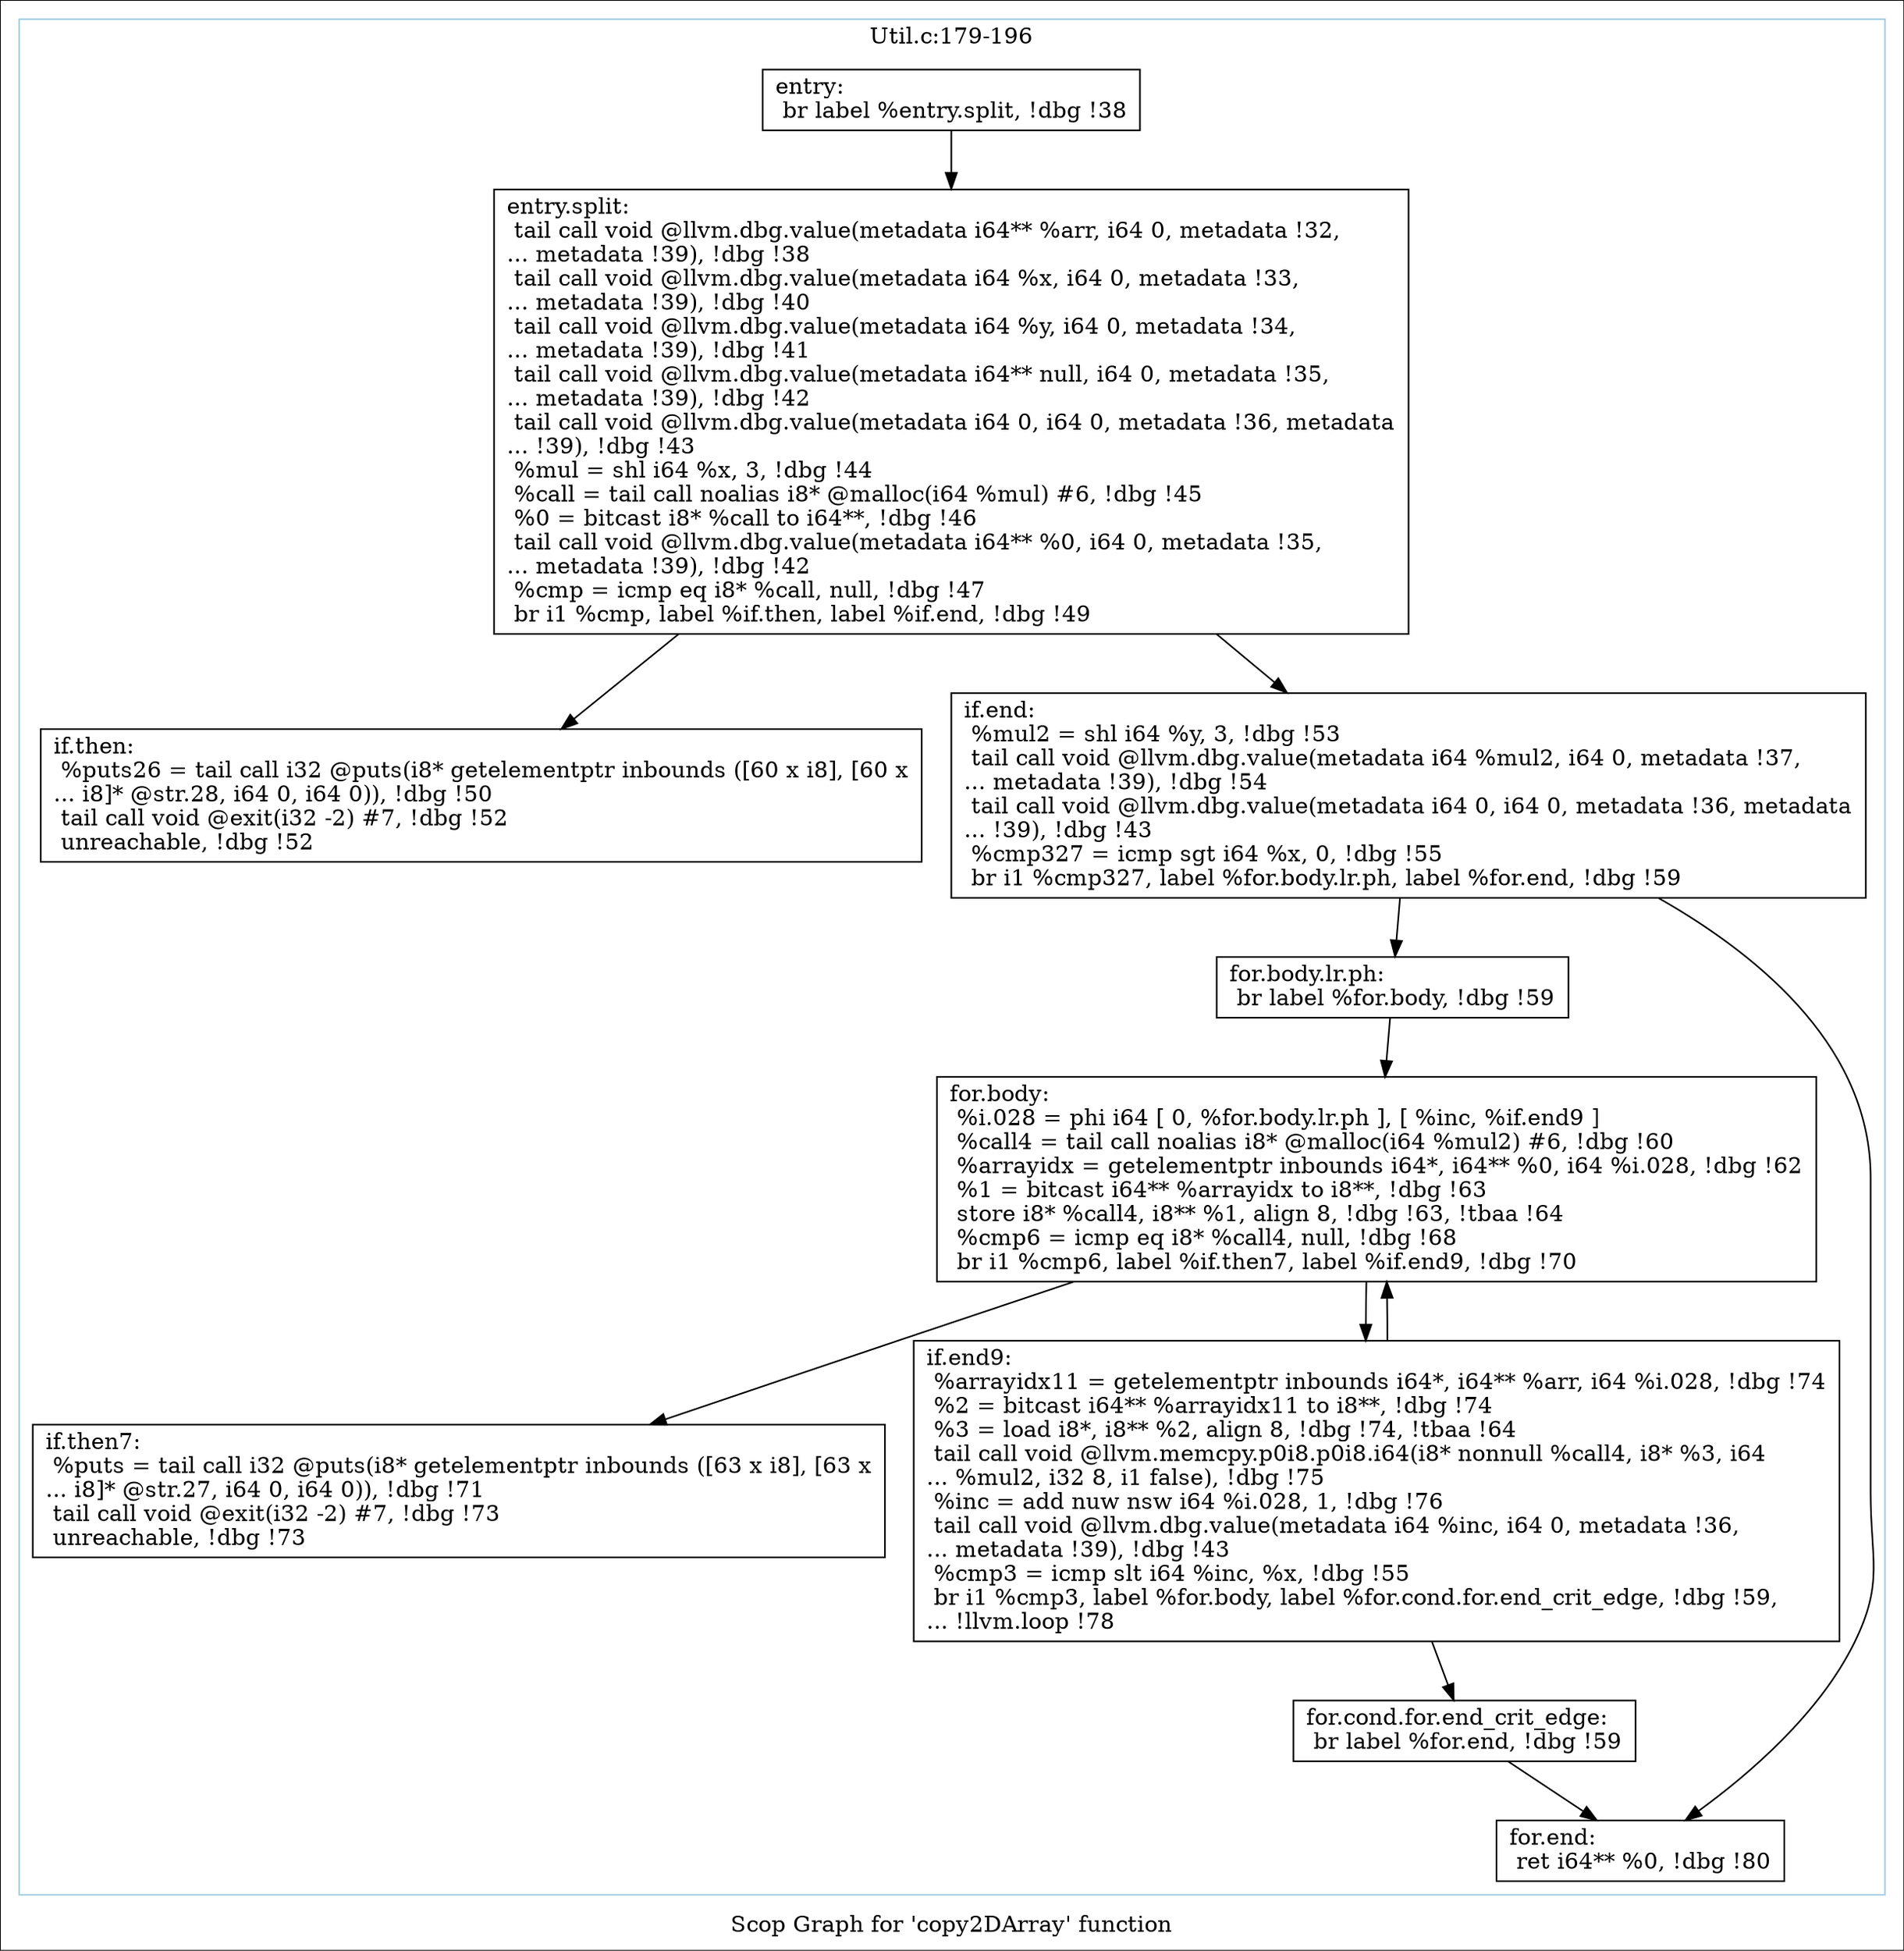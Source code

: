 digraph "Scop Graph for 'copy2DArray' function" {
	label="Scop Graph for 'copy2DArray' function";

	Node0xb1dff40 [shape=record,label="{entry:\l  br label %entry.split, !dbg !38\l}"];
	Node0xb1dff40 -> Node0xb1f0240;
	Node0xb1f0240 [shape=record,label="{entry.split:                                      \l  tail call void @llvm.dbg.value(metadata i64** %arr, i64 0, metadata !32,\l... metadata !39), !dbg !38\l  tail call void @llvm.dbg.value(metadata i64 %x, i64 0, metadata !33,\l... metadata !39), !dbg !40\l  tail call void @llvm.dbg.value(metadata i64 %y, i64 0, metadata !34,\l... metadata !39), !dbg !41\l  tail call void @llvm.dbg.value(metadata i64** null, i64 0, metadata !35,\l... metadata !39), !dbg !42\l  tail call void @llvm.dbg.value(metadata i64 0, i64 0, metadata !36, metadata\l... !39), !dbg !43\l  %mul = shl i64 %x, 3, !dbg !44\l  %call = tail call noalias i8* @malloc(i64 %mul) #6, !dbg !45\l  %0 = bitcast i8* %call to i64**, !dbg !46\l  tail call void @llvm.dbg.value(metadata i64** %0, i64 0, metadata !35,\l... metadata !39), !dbg !42\l  %cmp = icmp eq i8* %call, null, !dbg !47\l  br i1 %cmp, label %if.then, label %if.end, !dbg !49\l}"];
	Node0xb1f0240 -> Node0xb1edd20;
	Node0xb1f0240 -> Node0xb1ff750;
	Node0xb1edd20 [shape=record,label="{if.then:                                          \l  %puts26 = tail call i32 @puts(i8* getelementptr inbounds ([60 x i8], [60 x\l... i8]* @str.28, i64 0, i64 0)), !dbg !50\l  tail call void @exit(i32 -2) #7, !dbg !52\l  unreachable, !dbg !52\l}"];
	Node0xb1ff750 [shape=record,label="{if.end:                                           \l  %mul2 = shl i64 %y, 3, !dbg !53\l  tail call void @llvm.dbg.value(metadata i64 %mul2, i64 0, metadata !37,\l... metadata !39), !dbg !54\l  tail call void @llvm.dbg.value(metadata i64 0, i64 0, metadata !36, metadata\l... !39), !dbg !43\l  %cmp327 = icmp sgt i64 %x, 0, !dbg !55\l  br i1 %cmp327, label %for.body.lr.ph, label %for.end, !dbg !59\l}"];
	Node0xb1ff750 -> Node0xb21f390;
	Node0xb1ff750 -> Node0xb1e26c0;
	Node0xb21f390 [shape=record,label="{for.body.lr.ph:                                   \l  br label %for.body, !dbg !59\l}"];
	Node0xb21f390 -> Node0xb1dbbe0;
	Node0xb1dbbe0 [shape=record,label="{for.body:                                         \l  %i.028 = phi i64 [ 0, %for.body.lr.ph ], [ %inc, %if.end9 ]\l  %call4 = tail call noalias i8* @malloc(i64 %mul2) #6, !dbg !60\l  %arrayidx = getelementptr inbounds i64*, i64** %0, i64 %i.028, !dbg !62\l  %1 = bitcast i64** %arrayidx to i8**, !dbg !63\l  store i8* %call4, i8** %1, align 8, !dbg !63, !tbaa !64\l  %cmp6 = icmp eq i8* %call4, null, !dbg !68\l  br i1 %cmp6, label %if.then7, label %if.end9, !dbg !70\l}"];
	Node0xb1dbbe0 -> Node0xb1dbd50;
	Node0xb1dbbe0 -> Node0xb1f9a60;
	Node0xb1dbd50 [shape=record,label="{if.then7:                                         \l  %puts = tail call i32 @puts(i8* getelementptr inbounds ([63 x i8], [63 x\l... i8]* @str.27, i64 0, i64 0)), !dbg !71\l  tail call void @exit(i32 -2) #7, !dbg !73\l  unreachable, !dbg !73\l}"];
	Node0xb1f9a60 [shape=record,label="{if.end9:                                          \l  %arrayidx11 = getelementptr inbounds i64*, i64** %arr, i64 %i.028, !dbg !74\l  %2 = bitcast i64** %arrayidx11 to i8**, !dbg !74\l  %3 = load i8*, i8** %2, align 8, !dbg !74, !tbaa !64\l  tail call void @llvm.memcpy.p0i8.p0i8.i64(i8* nonnull %call4, i8* %3, i64\l... %mul2, i32 8, i1 false), !dbg !75\l  %inc = add nuw nsw i64 %i.028, 1, !dbg !76\l  tail call void @llvm.dbg.value(metadata i64 %inc, i64 0, metadata !36,\l... metadata !39), !dbg !43\l  %cmp3 = icmp slt i64 %inc, %x, !dbg !55\l  br i1 %cmp3, label %for.body, label %for.cond.for.end_crit_edge, !dbg !59,\l... !llvm.loop !78\l}"];
	Node0xb1f9a60 -> Node0xb1dbbe0;
	Node0xb1f9a60 -> Node0xb2b6590;
	Node0xb2b6590 [shape=record,label="{for.cond.for.end_crit_edge:                       \l  br label %for.end, !dbg !59\l}"];
	Node0xb2b6590 -> Node0xb1e26c0;
	Node0xb1e26c0 [shape=record,label="{for.end:                                          \l  ret i64** %0, !dbg !80\l}"];
	colorscheme = "paired12"
        subgraph cluster_0xb224600 {
          label = "Util.c:179-196
";
          style = solid;
          color = 1
          Node0xb1dff40;
          Node0xb1f0240;
          Node0xb1edd20;
          Node0xb1ff750;
          Node0xb21f390;
          Node0xb1dbbe0;
          Node0xb1dbd50;
          Node0xb1f9a60;
          Node0xb2b6590;
          Node0xb1e26c0;
        }
}
